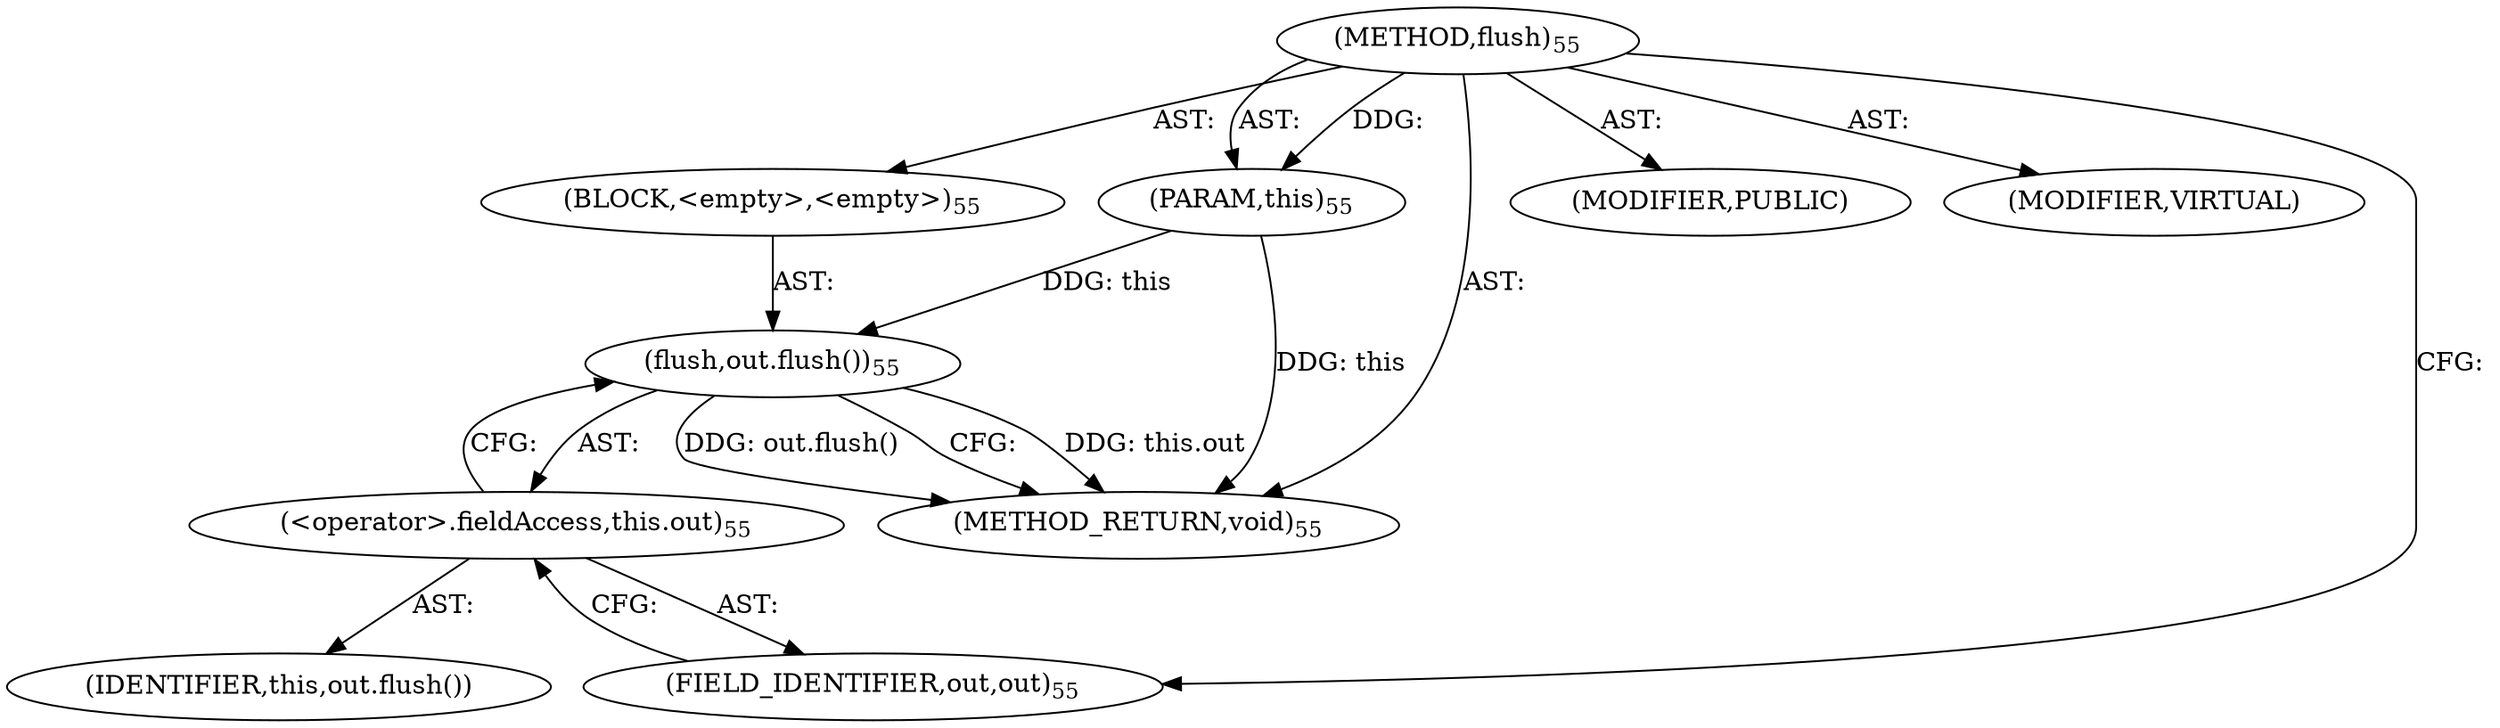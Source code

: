 digraph "flush" {  
"492" [label = <(METHOD,flush)<SUB>55</SUB>> ]
"493" [label = <(PARAM,this)<SUB>55</SUB>> ]
"494" [label = <(BLOCK,&lt;empty&gt;,&lt;empty&gt;)<SUB>55</SUB>> ]
"495" [label = <(flush,out.flush())<SUB>55</SUB>> ]
"496" [label = <(&lt;operator&gt;.fieldAccess,this.out)<SUB>55</SUB>> ]
"497" [label = <(IDENTIFIER,this,out.flush())> ]
"498" [label = <(FIELD_IDENTIFIER,out,out)<SUB>55</SUB>> ]
"499" [label = <(MODIFIER,PUBLIC)> ]
"500" [label = <(MODIFIER,VIRTUAL)> ]
"501" [label = <(METHOD_RETURN,void)<SUB>55</SUB>> ]
  "492" -> "493"  [ label = "AST: "] 
  "492" -> "494"  [ label = "AST: "] 
  "492" -> "499"  [ label = "AST: "] 
  "492" -> "500"  [ label = "AST: "] 
  "492" -> "501"  [ label = "AST: "] 
  "494" -> "495"  [ label = "AST: "] 
  "495" -> "496"  [ label = "AST: "] 
  "496" -> "497"  [ label = "AST: "] 
  "496" -> "498"  [ label = "AST: "] 
  "495" -> "501"  [ label = "CFG: "] 
  "496" -> "495"  [ label = "CFG: "] 
  "498" -> "496"  [ label = "CFG: "] 
  "492" -> "498"  [ label = "CFG: "] 
  "493" -> "501"  [ label = "DDG: this"] 
  "495" -> "501"  [ label = "DDG: this.out"] 
  "495" -> "501"  [ label = "DDG: out.flush()"] 
  "492" -> "493"  [ label = "DDG: "] 
  "493" -> "495"  [ label = "DDG: this"] 
}
